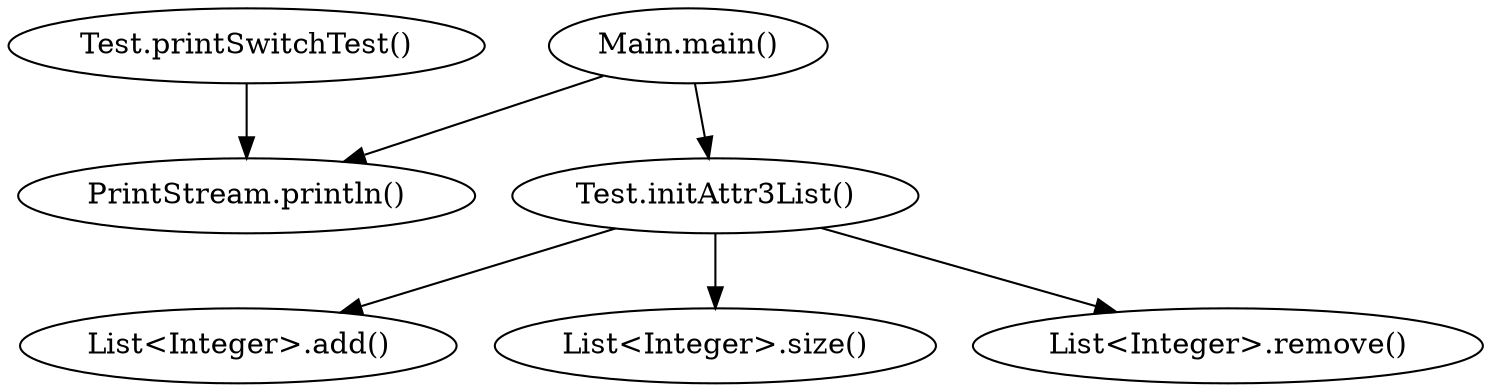 digraph "graph" {
	"Test.printSwitchTest()"->"PrintStream.println()";
	"Test.initAttr3List()"->"List<Integer>.add()";
	"Test.initAttr3List()"->"List<Integer>.size()";
	"Test.initAttr3List()"->"List<Integer>.remove()";
	"Main.main()"->"Test.initAttr3List()";
	"Main.main()"->"PrintStream.println()";
}